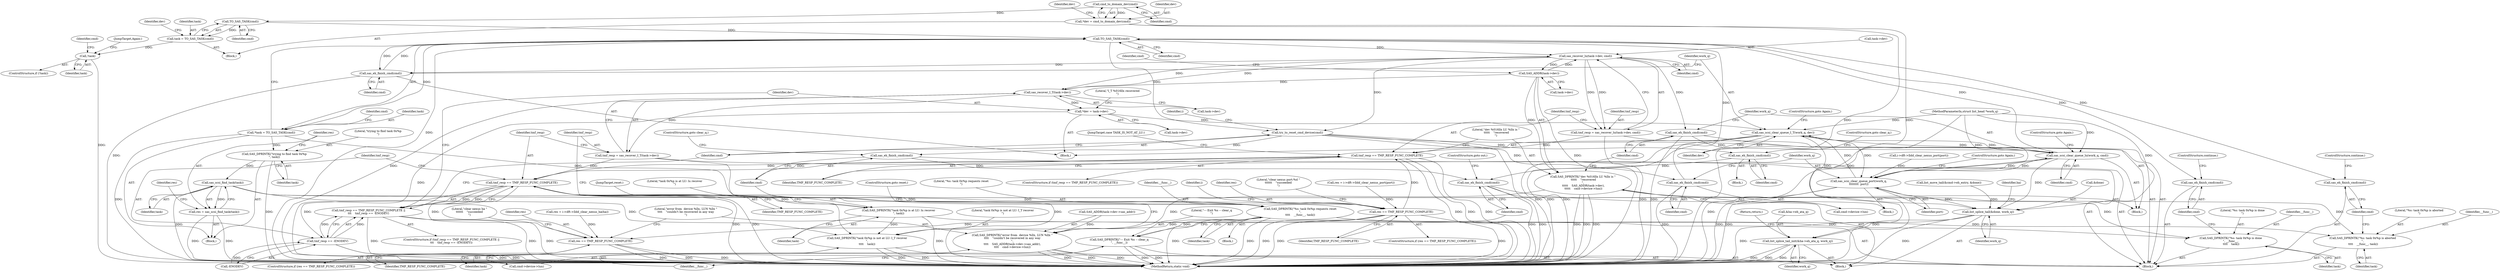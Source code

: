 digraph "0_linux_318aaf34f1179b39fa9c30fa0f3288b645beee39_1@API" {
"1000136" [label="(Call,cmd_to_domain_dev(cmd))"];
"1000134" [label="(Call,*dev = cmd_to_domain_dev(cmd))"];
"1000147" [label="(Call,TO_SAS_TASK(cmd))"];
"1000145" [label="(Call,task = TO_SAS_TASK(cmd))"];
"1000156" [label="(Call,!task)"];
"1000170" [label="(Call,TO_SAS_TASK(cmd))"];
"1000168" [label="(Call,*task = TO_SAS_TASK(cmd))"];
"1000199" [label="(Call,SAS_DPRINTK(\"%s: task 0x%p requests reset\n\",\n\t\t\t\t    __func__, task))"];
"1000215" [label="(Call,SAS_DPRINTK(\"%s: task 0x%p is done\n\", __func__,\n \t\t\t\t    task))"];
"1000223" [label="(Call,SAS_DPRINTK(\"%s: task 0x%p is aborted\n\",\n \t\t\t\t    __func__, task))"];
"1000266" [label="(Call,SAS_DPRINTK(\"task 0x%p is not at LU: I_T recover\n\",\n\t\t\t\t    task))"];
"1000399" [label="(Call,SAS_DPRINTK(\"--- Exit %s -- clear_q\n\", __func__))"];
"1000204" [label="(Call,SAS_DPRINTK(\"trying to find task 0x%p\n\", task))"];
"1000209" [label="(Call,sas_scsi_find_task(task))"];
"1000207" [label="(Call,res = sas_scsi_find_task(task))"];
"1000231" [label="(Call,SAS_DPRINTK(\"task 0x%p is at LU: lu recover\n\", task))"];
"1000219" [label="(Call,sas_eh_finish_cmd(cmd))"];
"1000227" [label="(Call,sas_eh_finish_cmd(cmd))"];
"1000237" [label="(Call,sas_recover_lu(task->dev, cmd))"];
"1000235" [label="(Call,tmf_resp = sas_recover_lu(task->dev, cmd))"];
"1000243" [label="(Call,tmf_resp == TMF_RESP_FUNC_COMPLETE)"];
"1000277" [label="(Call,tmf_resp == TMF_RESP_FUNC_COMPLETE)"];
"1000276" [label="(Call,tmf_resp == TMF_RESP_FUNC_COMPLETE ||\n\t\t\t    tmf_resp == -ENODEV)"];
"1000280" [label="(Call,tmf_resp == -ENODEV)"];
"1000332" [label="(Call,res == TMF_RESP_FUNC_COMPLETE)"];
"1000361" [label="(Call,res == TMF_RESP_FUNC_COMPLETE)"];
"1000249" [label="(Call,SAS_ADDR(task->dev))"];
"1000247" [label="(Call,SAS_DPRINTK(\"dev %016llx LU %llx is \"\n \t\t\t\t\t    \"recovered\n\",\n \t\t\t\t\t    SAS_ADDR(task->dev),\n \t\t\t\t\t    cmd->device->lun))"];
"1000370" [label="(Call,SAS_DPRINTK(\"error from  device %llx, LUN %llx \"\n\t\t\t\t    \"couldn't be recovered in any way\n\",\n\t\t\t\t    SAS_ADDR(task->dev->sas_addr),\n\t\t\t\t    cmd->device->lun))"];
"1000271" [label="(Call,sas_recover_I_T(task->dev))"];
"1000269" [label="(Call,tmf_resp = sas_recover_I_T(task->dev))"];
"1000286" [label="(Call,*dev = task->dev)"];
"1000301" [label="(Call,sas_scsi_clear_queue_I_T(work_q, dev))"];
"1000260" [label="(Call,sas_scsi_clear_queue_lu(work_q, cmd))"];
"1000343" [label="(Call,sas_scsi_clear_queue_port(work_q,\n\t\t\t\t\t\t\t\t  port))"];
"1000387" [label="(Call,list_splice_tail(&done, work_q))"];
"1000391" [label="(Call,list_splice_tail_init(&ha->eh_ata_q, work_q))"];
"1000258" [label="(Call,sas_eh_finish_cmd(cmd))"];
"1000299" [label="(Call,sas_eh_finish_cmd(cmd))"];
"1000305" [label="(Call,try_to_reset_cmd_device(cmd))"];
"1000341" [label="(Call,sas_eh_finish_cmd(cmd))"];
"1000367" [label="(Call,sas_eh_finish_cmd(cmd))"];
"1000402" [label="(Call,sas_eh_finish_cmd(cmd))"];
"1000383" [label="(Call,sas_eh_finish_cmd(cmd))"];
"1000258" [label="(Call,sas_eh_finish_cmd(cmd))"];
"1000397" [label="(Return,return;)"];
"1000170" [label="(Call,TO_SAS_TASK(cmd))"];
"1000136" [label="(Call,cmd_to_domain_dev(cmd))"];
"1000228" [label="(Identifier,cmd)"];
"1000403" [label="(Identifier,cmd)"];
"1000147" [label="(Call,TO_SAS_TASK(cmd))"];
"1000364" [label="(Block,)"];
"1000142" [label="(Identifier,dev)"];
"1000213" [label="(Block,)"];
"1000260" [label="(Call,sas_scsi_clear_queue_lu(work_q, cmd))"];
"1000249" [label="(Call,SAS_ADDR(task->dev))"];
"1000171" [label="(Identifier,cmd)"];
"1000378" [label="(Call,cmd->device->lun)"];
"1000169" [label="(Identifier,task)"];
"1000202" [label="(Identifier,task)"];
"1000220" [label="(Identifier,cmd)"];
"1000212" [label="(Identifier,res)"];
"1000269" [label="(Call,tmf_resp = sas_recover_I_T(task->dev))"];
"1000224" [label="(Literal,\"%s: task 0x%p is aborted\n\")"];
"1000135" [label="(Identifier,dev)"];
"1000263" [label="(ControlStructure,goto Again;)"];
"1000201" [label="(Identifier,__func__)"];
"1000266" [label="(Call,SAS_DPRINTK(\"task 0x%p is not at LU: I_T recover\n\",\n\t\t\t\t    task))"];
"1000250" [label="(Call,task->dev)"];
"1000350" [label="(Identifier,i)"];
"1000356" [label="(Call,res = i->dft->lldd_clear_nexus_ha(ha))"];
"1000300" [label="(Identifier,cmd)"];
"1000221" [label="(ControlStructure,continue;)"];
"1000209" [label="(Call,sas_scsi_find_task(task))"];
"1000229" [label="(ControlStructure,continue;)"];
"1000206" [label="(Identifier,task)"];
"1000370" [label="(Call,SAS_DPRINTK(\"error from  device %llx, LUN %llx \"\n\t\t\t\t    \"couldn't be recovered in any way\n\",\n\t\t\t\t    SAS_ADDR(task->dev->sas_addr),\n\t\t\t\t    cmd->device->lun))"];
"1000226" [label="(Identifier,task)"];
"1000208" [label="(Identifier,res)"];
"1000134" [label="(Call,*dev = cmd_to_domain_dev(cmd))"];
"1000244" [label="(Identifier,tmf_resp)"];
"1000198" [label="(Block,)"];
"1000261" [label="(Identifier,work_q)"];
"1000361" [label="(Call,res == TMF_RESP_FUNC_COMPLETE)"];
"1000363" [label="(Identifier,TMF_RESP_FUNC_COMPLETE)"];
"1000282" [label="(Call,-ENODEV)"];
"1000344" [label="(Identifier,work_q)"];
"1000368" [label="(Identifier,cmd)"];
"1000148" [label="(Identifier,cmd)"];
"1000276" [label="(Call,tmf_resp == TMF_RESP_FUNC_COMPLETE ||\n\t\t\t    tmf_resp == -ENODEV)"];
"1000238" [label="(Call,task->dev)"];
"1000384" [label="(Identifier,cmd)"];
"1000271" [label="(Call,sas_recover_I_T(task->dev))"];
"1000203" [label="(ControlStructure,goto reset;)"];
"1000392" [label="(Call,&ha->eh_ata_q)"];
"1000255" [label="(Identifier,cmd)"];
"1000231" [label="(Call,SAS_DPRINTK(\"task 0x%p is at LU: lu recover\n\", task))"];
"1000223" [label="(Call,SAS_DPRINTK(\"%s: task 0x%p is aborted\n\",\n \t\t\t\t    __func__, task))"];
"1000371" [label="(Literal,\"error from  device %llx, LUN %llx \"\n\t\t\t\t    \"couldn't be recovered in any way\n\")"];
"1000405" [label="(MethodReturn,static void)"];
"1000215" [label="(Call,SAS_DPRINTK(\"%s: task 0x%p is done\n\", __func__,\n \t\t\t\t    task))"];
"1000243" [label="(Call,tmf_resp == TMF_RESP_FUNC_COMPLETE)"];
"1000331" [label="(ControlStructure,if (res == TMF_RESP_FUNC_COMPLETE))"];
"1000286" [label="(Call,*dev = task->dev)"];
"1000248" [label="(Literal,\"dev %016llx LU %llx is \"\n \t\t\t\t\t    \"recovered\n\")"];
"1000245" [label="(Identifier,TMF_RESP_FUNC_COMPLETE)"];
"1000280" [label="(Call,tmf_resp == -ENODEV)"];
"1000247" [label="(Call,SAS_DPRINTK(\"dev %016llx LU %llx is \"\n \t\t\t\t\t    \"recovered\n\",\n \t\t\t\t\t    SAS_ADDR(task->dev),\n \t\t\t\t\t    cmd->device->lun))"];
"1000158" [label="(Call,list_move_tail(&cmd->eh_entry, &done))"];
"1000166" [label="(Block,)"];
"1000253" [label="(Call,cmd->device->lun)"];
"1000219" [label="(Call,sas_eh_finish_cmd(cmd))"];
"1000310" [label="(Identifier,i)"];
"1000264" [label="(JumpTarget,case TASK_IS_NOT_AT_LU:)"];
"1000108" [label="(Block,)"];
"1000400" [label="(Literal,\"--- Exit %s -- clear_q\n\")"];
"1000388" [label="(Call,&done)"];
"1000227" [label="(Call,sas_eh_finish_cmd(cmd))"];
"1000383" [label="(Call,sas_eh_finish_cmd(cmd))"];
"1000137" [label="(Identifier,cmd)"];
"1000161" [label="(Identifier,cmd)"];
"1000333" [label="(Identifier,res)"];
"1000360" [label="(ControlStructure,if (res == TMF_RESP_FUNC_COMPLETE))"];
"1000387" [label="(Call,list_splice_tail(&done, work_q))"];
"1000306" [label="(Identifier,cmd)"];
"1000270" [label="(Identifier,tmf_resp)"];
"1000367" [label="(Call,sas_eh_finish_cmd(cmd))"];
"1000341" [label="(Call,sas_eh_finish_cmd(cmd))"];
"1000236" [label="(Identifier,tmf_resp)"];
"1000237" [label="(Call,sas_recover_lu(task->dev, cmd))"];
"1000390" [label="(Identifier,work_q)"];
"1000399" [label="(Call,SAS_DPRINTK(\"--- Exit %s -- clear_q\n\", __func__))"];
"1000278" [label="(Identifier,tmf_resp)"];
"1000152" [label="(Identifier,dev)"];
"1000204" [label="(Call,SAS_DPRINTK(\"trying to find task 0x%p\n\", task))"];
"1000146" [label="(Identifier,task)"];
"1000210" [label="(Identifier,task)"];
"1000132" [label="(Block,)"];
"1000156" [label="(Call,!task)"];
"1000242" [label="(ControlStructure,if (tmf_resp == TMF_RESP_FUNC_COMPLETE))"];
"1000175" [label="(Identifier,cmd)"];
"1000235" [label="(Call,tmf_resp = sas_recover_lu(task->dev, cmd))"];
"1000335" [label="(Block,)"];
"1000199" [label="(Call,SAS_DPRINTK(\"%s: task 0x%p requests reset\n\",\n\t\t\t\t    __func__, task))"];
"1000234" [label="(JumpTarget,reset:)"];
"1000292" [label="(Literal,\"I_T %016llx recovered\n\")"];
"1000287" [label="(Identifier,dev)"];
"1000207" [label="(Call,res = sas_scsi_find_task(task))"];
"1000157" [label="(Identifier,task)"];
"1000334" [label="(Identifier,TMF_RESP_FUNC_COMPLETE)"];
"1000107" [label="(MethodParameterIn,struct list_head *work_q)"];
"1000345" [label="(Identifier,port)"];
"1000205" [label="(Literal,\"trying to find task 0x%p\n\")"];
"1000232" [label="(Literal,\"task 0x%p is at LU: lu recover\n\")"];
"1000401" [label="(Identifier,__func__)"];
"1000343" [label="(Call,sas_scsi_clear_queue_port(work_q,\n\t\t\t\t\t\t\t\t  port))"];
"1000284" [label="(Block,)"];
"1000262" [label="(Identifier,cmd)"];
"1000218" [label="(Identifier,task)"];
"1000246" [label="(Block,)"];
"1000233" [label="(Identifier,task)"];
"1000267" [label="(Literal,\"task 0x%p is not at LU: I_T recover\n\")"];
"1000155" [label="(ControlStructure,if (!task))"];
"1000216" [label="(Literal,\"%s: task 0x%p is done\n\")"];
"1000342" [label="(Identifier,cmd)"];
"1000404" [label="(ControlStructure,goto out;)"];
"1000369" [label="(ControlStructure,goto clear_q;)"];
"1000366" [label="(Literal,\"clear nexus ha \"\n\t\t\t\t\t\t    \"succeeded\n\")"];
"1000145" [label="(Call,task = TO_SAS_TASK(cmd))"];
"1000279" [label="(Identifier,TMF_RESP_FUNC_COMPLETE)"];
"1000394" [label="(Identifier,ha)"];
"1000302" [label="(Identifier,work_q)"];
"1000305" [label="(Call,try_to_reset_cmd_device(cmd))"];
"1000288" [label="(Call,task->dev)"];
"1000217" [label="(Identifier,__func__)"];
"1000168" [label="(Call,*task = TO_SAS_TASK(cmd))"];
"1000304" [label="(ControlStructure,goto Again;)"];
"1000268" [label="(Identifier,task)"];
"1000275" [label="(ControlStructure,if (tmf_resp == TMF_RESP_FUNC_COMPLETE ||\n\t\t\t    tmf_resp == -ENODEV))"];
"1000346" [label="(ControlStructure,goto Again;)"];
"1000303" [label="(Identifier,dev)"];
"1000372" [label="(Call,SAS_ADDR(task->dev->sas_addr))"];
"1000272" [label="(Call,task->dev)"];
"1000402" [label="(Call,sas_eh_finish_cmd(cmd))"];
"1000299" [label="(Call,sas_eh_finish_cmd(cmd))"];
"1000259" [label="(Identifier,cmd)"];
"1000329" [label="(Call,i->dft->lldd_clear_nexus_port(port))"];
"1000165" [label="(JumpTarget,Again:)"];
"1000277" [label="(Call,tmf_resp == TMF_RESP_FUNC_COMPLETE)"];
"1000225" [label="(Identifier,__func__)"];
"1000241" [label="(Identifier,cmd)"];
"1000281" [label="(Identifier,tmf_resp)"];
"1000200" [label="(Literal,\"%s: task 0x%p requests reset\n\")"];
"1000391" [label="(Call,list_splice_tail_init(&ha->eh_ata_q, work_q))"];
"1000301" [label="(Call,sas_scsi_clear_queue_I_T(work_q, dev))"];
"1000385" [label="(ControlStructure,goto clear_q;)"];
"1000337" [label="(Literal,\"clear nexus port:%d \"\n\t\t\t\t\t\t    \"succeeded\n\")"];
"1000362" [label="(Identifier,res)"];
"1000332" [label="(Call,res == TMF_RESP_FUNC_COMPLETE)"];
"1000327" [label="(Call,res = i->dft->lldd_clear_nexus_port(port))"];
"1000396" [label="(Identifier,work_q)"];
"1000136" -> "1000134"  [label="AST: "];
"1000136" -> "1000137"  [label="CFG: "];
"1000137" -> "1000136"  [label="AST: "];
"1000134" -> "1000136"  [label="CFG: "];
"1000136" -> "1000134"  [label="DDG: "];
"1000136" -> "1000147"  [label="DDG: "];
"1000134" -> "1000132"  [label="AST: "];
"1000135" -> "1000134"  [label="AST: "];
"1000142" -> "1000134"  [label="CFG: "];
"1000134" -> "1000405"  [label="DDG: "];
"1000134" -> "1000405"  [label="DDG: "];
"1000147" -> "1000145"  [label="AST: "];
"1000147" -> "1000148"  [label="CFG: "];
"1000148" -> "1000147"  [label="AST: "];
"1000145" -> "1000147"  [label="CFG: "];
"1000147" -> "1000145"  [label="DDG: "];
"1000147" -> "1000170"  [label="DDG: "];
"1000145" -> "1000132"  [label="AST: "];
"1000146" -> "1000145"  [label="AST: "];
"1000152" -> "1000145"  [label="CFG: "];
"1000145" -> "1000156"  [label="DDG: "];
"1000156" -> "1000155"  [label="AST: "];
"1000156" -> "1000157"  [label="CFG: "];
"1000157" -> "1000156"  [label="AST: "];
"1000161" -> "1000156"  [label="CFG: "];
"1000165" -> "1000156"  [label="CFG: "];
"1000156" -> "1000405"  [label="DDG: "];
"1000170" -> "1000168"  [label="AST: "];
"1000170" -> "1000171"  [label="CFG: "];
"1000171" -> "1000170"  [label="AST: "];
"1000168" -> "1000170"  [label="CFG: "];
"1000170" -> "1000405"  [label="DDG: "];
"1000170" -> "1000168"  [label="DDG: "];
"1000341" -> "1000170"  [label="DDG: "];
"1000299" -> "1000170"  [label="DDG: "];
"1000260" -> "1000170"  [label="DDG: "];
"1000170" -> "1000219"  [label="DDG: "];
"1000170" -> "1000227"  [label="DDG: "];
"1000170" -> "1000237"  [label="DDG: "];
"1000170" -> "1000299"  [label="DDG: "];
"1000170" -> "1000305"  [label="DDG: "];
"1000168" -> "1000166"  [label="AST: "];
"1000169" -> "1000168"  [label="AST: "];
"1000175" -> "1000168"  [label="CFG: "];
"1000168" -> "1000405"  [label="DDG: "];
"1000168" -> "1000199"  [label="DDG: "];
"1000168" -> "1000204"  [label="DDG: "];
"1000199" -> "1000198"  [label="AST: "];
"1000199" -> "1000202"  [label="CFG: "];
"1000200" -> "1000199"  [label="AST: "];
"1000201" -> "1000199"  [label="AST: "];
"1000202" -> "1000199"  [label="AST: "];
"1000203" -> "1000199"  [label="CFG: "];
"1000199" -> "1000405"  [label="DDG: "];
"1000199" -> "1000405"  [label="DDG: "];
"1000199" -> "1000215"  [label="DDG: "];
"1000199" -> "1000223"  [label="DDG: "];
"1000199" -> "1000266"  [label="DDG: "];
"1000199" -> "1000399"  [label="DDG: "];
"1000215" -> "1000213"  [label="AST: "];
"1000215" -> "1000218"  [label="CFG: "];
"1000216" -> "1000215"  [label="AST: "];
"1000217" -> "1000215"  [label="AST: "];
"1000218" -> "1000215"  [label="AST: "];
"1000220" -> "1000215"  [label="CFG: "];
"1000209" -> "1000215"  [label="DDG: "];
"1000223" -> "1000213"  [label="AST: "];
"1000223" -> "1000226"  [label="CFG: "];
"1000224" -> "1000223"  [label="AST: "];
"1000225" -> "1000223"  [label="AST: "];
"1000226" -> "1000223"  [label="AST: "];
"1000228" -> "1000223"  [label="CFG: "];
"1000209" -> "1000223"  [label="DDG: "];
"1000266" -> "1000213"  [label="AST: "];
"1000266" -> "1000268"  [label="CFG: "];
"1000267" -> "1000266"  [label="AST: "];
"1000268" -> "1000266"  [label="AST: "];
"1000270" -> "1000266"  [label="CFG: "];
"1000266" -> "1000405"  [label="DDG: "];
"1000266" -> "1000405"  [label="DDG: "];
"1000209" -> "1000266"  [label="DDG: "];
"1000231" -> "1000266"  [label="DDG: "];
"1000399" -> "1000108"  [label="AST: "];
"1000399" -> "1000401"  [label="CFG: "];
"1000400" -> "1000399"  [label="AST: "];
"1000401" -> "1000399"  [label="AST: "];
"1000403" -> "1000399"  [label="CFG: "];
"1000399" -> "1000405"  [label="DDG: "];
"1000399" -> "1000405"  [label="DDG: "];
"1000204" -> "1000166"  [label="AST: "];
"1000204" -> "1000206"  [label="CFG: "];
"1000205" -> "1000204"  [label="AST: "];
"1000206" -> "1000204"  [label="AST: "];
"1000208" -> "1000204"  [label="CFG: "];
"1000204" -> "1000405"  [label="DDG: "];
"1000204" -> "1000209"  [label="DDG: "];
"1000209" -> "1000207"  [label="AST: "];
"1000209" -> "1000210"  [label="CFG: "];
"1000210" -> "1000209"  [label="AST: "];
"1000207" -> "1000209"  [label="CFG: "];
"1000209" -> "1000405"  [label="DDG: "];
"1000209" -> "1000207"  [label="DDG: "];
"1000209" -> "1000231"  [label="DDG: "];
"1000207" -> "1000166"  [label="AST: "];
"1000208" -> "1000207"  [label="AST: "];
"1000212" -> "1000207"  [label="CFG: "];
"1000207" -> "1000405"  [label="DDG: "];
"1000207" -> "1000405"  [label="DDG: "];
"1000231" -> "1000213"  [label="AST: "];
"1000231" -> "1000233"  [label="CFG: "];
"1000232" -> "1000231"  [label="AST: "];
"1000233" -> "1000231"  [label="AST: "];
"1000234" -> "1000231"  [label="CFG: "];
"1000231" -> "1000405"  [label="DDG: "];
"1000219" -> "1000213"  [label="AST: "];
"1000219" -> "1000220"  [label="CFG: "];
"1000220" -> "1000219"  [label="AST: "];
"1000221" -> "1000219"  [label="CFG: "];
"1000227" -> "1000213"  [label="AST: "];
"1000227" -> "1000228"  [label="CFG: "];
"1000228" -> "1000227"  [label="AST: "];
"1000229" -> "1000227"  [label="CFG: "];
"1000237" -> "1000235"  [label="AST: "];
"1000237" -> "1000241"  [label="CFG: "];
"1000238" -> "1000237"  [label="AST: "];
"1000241" -> "1000237"  [label="AST: "];
"1000235" -> "1000237"  [label="CFG: "];
"1000237" -> "1000235"  [label="DDG: "];
"1000237" -> "1000235"  [label="DDG: "];
"1000249" -> "1000237"  [label="DDG: "];
"1000271" -> "1000237"  [label="DDG: "];
"1000237" -> "1000249"  [label="DDG: "];
"1000237" -> "1000258"  [label="DDG: "];
"1000237" -> "1000271"  [label="DDG: "];
"1000237" -> "1000299"  [label="DDG: "];
"1000237" -> "1000305"  [label="DDG: "];
"1000235" -> "1000213"  [label="AST: "];
"1000236" -> "1000235"  [label="AST: "];
"1000244" -> "1000235"  [label="CFG: "];
"1000235" -> "1000405"  [label="DDG: "];
"1000235" -> "1000243"  [label="DDG: "];
"1000243" -> "1000242"  [label="AST: "];
"1000243" -> "1000245"  [label="CFG: "];
"1000244" -> "1000243"  [label="AST: "];
"1000245" -> "1000243"  [label="AST: "];
"1000248" -> "1000243"  [label="CFG: "];
"1000264" -> "1000243"  [label="CFG: "];
"1000243" -> "1000405"  [label="DDG: "];
"1000243" -> "1000405"  [label="DDG: "];
"1000243" -> "1000405"  [label="DDG: "];
"1000332" -> "1000243"  [label="DDG: "];
"1000277" -> "1000243"  [label="DDG: "];
"1000243" -> "1000277"  [label="DDG: "];
"1000277" -> "1000276"  [label="AST: "];
"1000277" -> "1000279"  [label="CFG: "];
"1000278" -> "1000277"  [label="AST: "];
"1000279" -> "1000277"  [label="AST: "];
"1000281" -> "1000277"  [label="CFG: "];
"1000276" -> "1000277"  [label="CFG: "];
"1000277" -> "1000405"  [label="DDG: "];
"1000277" -> "1000405"  [label="DDG: "];
"1000277" -> "1000276"  [label="DDG: "];
"1000277" -> "1000276"  [label="DDG: "];
"1000269" -> "1000277"  [label="DDG: "];
"1000332" -> "1000277"  [label="DDG: "];
"1000277" -> "1000280"  [label="DDG: "];
"1000277" -> "1000332"  [label="DDG: "];
"1000277" -> "1000361"  [label="DDG: "];
"1000276" -> "1000275"  [label="AST: "];
"1000276" -> "1000280"  [label="CFG: "];
"1000280" -> "1000276"  [label="AST: "];
"1000287" -> "1000276"  [label="CFG: "];
"1000306" -> "1000276"  [label="CFG: "];
"1000276" -> "1000405"  [label="DDG: "];
"1000276" -> "1000405"  [label="DDG: "];
"1000276" -> "1000405"  [label="DDG: "];
"1000280" -> "1000276"  [label="DDG: "];
"1000280" -> "1000276"  [label="DDG: "];
"1000280" -> "1000282"  [label="CFG: "];
"1000281" -> "1000280"  [label="AST: "];
"1000282" -> "1000280"  [label="AST: "];
"1000280" -> "1000405"  [label="DDG: "];
"1000280" -> "1000405"  [label="DDG: "];
"1000282" -> "1000280"  [label="DDG: "];
"1000332" -> "1000331"  [label="AST: "];
"1000332" -> "1000334"  [label="CFG: "];
"1000333" -> "1000332"  [label="AST: "];
"1000334" -> "1000332"  [label="AST: "];
"1000337" -> "1000332"  [label="CFG: "];
"1000350" -> "1000332"  [label="CFG: "];
"1000332" -> "1000405"  [label="DDG: "];
"1000332" -> "1000405"  [label="DDG: "];
"1000332" -> "1000405"  [label="DDG: "];
"1000327" -> "1000332"  [label="DDG: "];
"1000332" -> "1000361"  [label="DDG: "];
"1000361" -> "1000360"  [label="AST: "];
"1000361" -> "1000363"  [label="CFG: "];
"1000362" -> "1000361"  [label="AST: "];
"1000363" -> "1000361"  [label="AST: "];
"1000366" -> "1000361"  [label="CFG: "];
"1000371" -> "1000361"  [label="CFG: "];
"1000361" -> "1000405"  [label="DDG: "];
"1000361" -> "1000405"  [label="DDG: "];
"1000361" -> "1000405"  [label="DDG: "];
"1000356" -> "1000361"  [label="DDG: "];
"1000249" -> "1000247"  [label="AST: "];
"1000249" -> "1000250"  [label="CFG: "];
"1000250" -> "1000249"  [label="AST: "];
"1000255" -> "1000249"  [label="CFG: "];
"1000249" -> "1000405"  [label="DDG: "];
"1000249" -> "1000247"  [label="DDG: "];
"1000249" -> "1000271"  [label="DDG: "];
"1000247" -> "1000246"  [label="AST: "];
"1000247" -> "1000253"  [label="CFG: "];
"1000248" -> "1000247"  [label="AST: "];
"1000253" -> "1000247"  [label="AST: "];
"1000259" -> "1000247"  [label="CFG: "];
"1000247" -> "1000405"  [label="DDG: "];
"1000247" -> "1000405"  [label="DDG: "];
"1000247" -> "1000405"  [label="DDG: "];
"1000247" -> "1000370"  [label="DDG: "];
"1000370" -> "1000213"  [label="AST: "];
"1000370" -> "1000378"  [label="CFG: "];
"1000371" -> "1000370"  [label="AST: "];
"1000372" -> "1000370"  [label="AST: "];
"1000378" -> "1000370"  [label="AST: "];
"1000384" -> "1000370"  [label="CFG: "];
"1000370" -> "1000405"  [label="DDG: "];
"1000370" -> "1000405"  [label="DDG: "];
"1000370" -> "1000405"  [label="DDG: "];
"1000372" -> "1000370"  [label="DDG: "];
"1000271" -> "1000269"  [label="AST: "];
"1000271" -> "1000272"  [label="CFG: "];
"1000272" -> "1000271"  [label="AST: "];
"1000269" -> "1000271"  [label="CFG: "];
"1000271" -> "1000405"  [label="DDG: "];
"1000271" -> "1000269"  [label="DDG: "];
"1000271" -> "1000286"  [label="DDG: "];
"1000269" -> "1000213"  [label="AST: "];
"1000270" -> "1000269"  [label="AST: "];
"1000278" -> "1000269"  [label="CFG: "];
"1000269" -> "1000405"  [label="DDG: "];
"1000286" -> "1000284"  [label="AST: "];
"1000286" -> "1000288"  [label="CFG: "];
"1000287" -> "1000286"  [label="AST: "];
"1000288" -> "1000286"  [label="AST: "];
"1000292" -> "1000286"  [label="CFG: "];
"1000286" -> "1000405"  [label="DDG: "];
"1000286" -> "1000301"  [label="DDG: "];
"1000301" -> "1000284"  [label="AST: "];
"1000301" -> "1000303"  [label="CFG: "];
"1000302" -> "1000301"  [label="AST: "];
"1000303" -> "1000301"  [label="AST: "];
"1000304" -> "1000301"  [label="CFG: "];
"1000301" -> "1000405"  [label="DDG: "];
"1000301" -> "1000405"  [label="DDG: "];
"1000301" -> "1000260"  [label="DDG: "];
"1000343" -> "1000301"  [label="DDG: "];
"1000260" -> "1000301"  [label="DDG: "];
"1000107" -> "1000301"  [label="DDG: "];
"1000301" -> "1000343"  [label="DDG: "];
"1000301" -> "1000387"  [label="DDG: "];
"1000260" -> "1000246"  [label="AST: "];
"1000260" -> "1000262"  [label="CFG: "];
"1000261" -> "1000260"  [label="AST: "];
"1000262" -> "1000260"  [label="AST: "];
"1000263" -> "1000260"  [label="CFG: "];
"1000260" -> "1000405"  [label="DDG: "];
"1000343" -> "1000260"  [label="DDG: "];
"1000107" -> "1000260"  [label="DDG: "];
"1000258" -> "1000260"  [label="DDG: "];
"1000260" -> "1000343"  [label="DDG: "];
"1000260" -> "1000387"  [label="DDG: "];
"1000343" -> "1000335"  [label="AST: "];
"1000343" -> "1000345"  [label="CFG: "];
"1000344" -> "1000343"  [label="AST: "];
"1000345" -> "1000343"  [label="AST: "];
"1000346" -> "1000343"  [label="CFG: "];
"1000343" -> "1000405"  [label="DDG: "];
"1000343" -> "1000405"  [label="DDG: "];
"1000107" -> "1000343"  [label="DDG: "];
"1000329" -> "1000343"  [label="DDG: "];
"1000343" -> "1000387"  [label="DDG: "];
"1000387" -> "1000108"  [label="AST: "];
"1000387" -> "1000390"  [label="CFG: "];
"1000388" -> "1000387"  [label="AST: "];
"1000390" -> "1000387"  [label="AST: "];
"1000394" -> "1000387"  [label="CFG: "];
"1000387" -> "1000405"  [label="DDG: "];
"1000387" -> "1000405"  [label="DDG: "];
"1000158" -> "1000387"  [label="DDG: "];
"1000107" -> "1000387"  [label="DDG: "];
"1000387" -> "1000391"  [label="DDG: "];
"1000391" -> "1000108"  [label="AST: "];
"1000391" -> "1000396"  [label="CFG: "];
"1000392" -> "1000391"  [label="AST: "];
"1000396" -> "1000391"  [label="AST: "];
"1000397" -> "1000391"  [label="CFG: "];
"1000391" -> "1000405"  [label="DDG: "];
"1000391" -> "1000405"  [label="DDG: "];
"1000391" -> "1000405"  [label="DDG: "];
"1000107" -> "1000391"  [label="DDG: "];
"1000258" -> "1000246"  [label="AST: "];
"1000258" -> "1000259"  [label="CFG: "];
"1000259" -> "1000258"  [label="AST: "];
"1000261" -> "1000258"  [label="CFG: "];
"1000258" -> "1000405"  [label="DDG: "];
"1000299" -> "1000284"  [label="AST: "];
"1000299" -> "1000300"  [label="CFG: "];
"1000300" -> "1000299"  [label="AST: "];
"1000302" -> "1000299"  [label="CFG: "];
"1000299" -> "1000405"  [label="DDG: "];
"1000305" -> "1000213"  [label="AST: "];
"1000305" -> "1000306"  [label="CFG: "];
"1000306" -> "1000305"  [label="AST: "];
"1000310" -> "1000305"  [label="CFG: "];
"1000305" -> "1000405"  [label="DDG: "];
"1000305" -> "1000341"  [label="DDG: "];
"1000305" -> "1000367"  [label="DDG: "];
"1000305" -> "1000383"  [label="DDG: "];
"1000341" -> "1000335"  [label="AST: "];
"1000341" -> "1000342"  [label="CFG: "];
"1000342" -> "1000341"  [label="AST: "];
"1000344" -> "1000341"  [label="CFG: "];
"1000341" -> "1000405"  [label="DDG: "];
"1000367" -> "1000364"  [label="AST: "];
"1000367" -> "1000368"  [label="CFG: "];
"1000368" -> "1000367"  [label="AST: "];
"1000369" -> "1000367"  [label="CFG: "];
"1000367" -> "1000402"  [label="DDG: "];
"1000402" -> "1000108"  [label="AST: "];
"1000402" -> "1000403"  [label="CFG: "];
"1000403" -> "1000402"  [label="AST: "];
"1000404" -> "1000402"  [label="CFG: "];
"1000402" -> "1000405"  [label="DDG: "];
"1000402" -> "1000405"  [label="DDG: "];
"1000383" -> "1000402"  [label="DDG: "];
"1000383" -> "1000213"  [label="AST: "];
"1000383" -> "1000384"  [label="CFG: "];
"1000384" -> "1000383"  [label="AST: "];
"1000385" -> "1000383"  [label="CFG: "];
}
